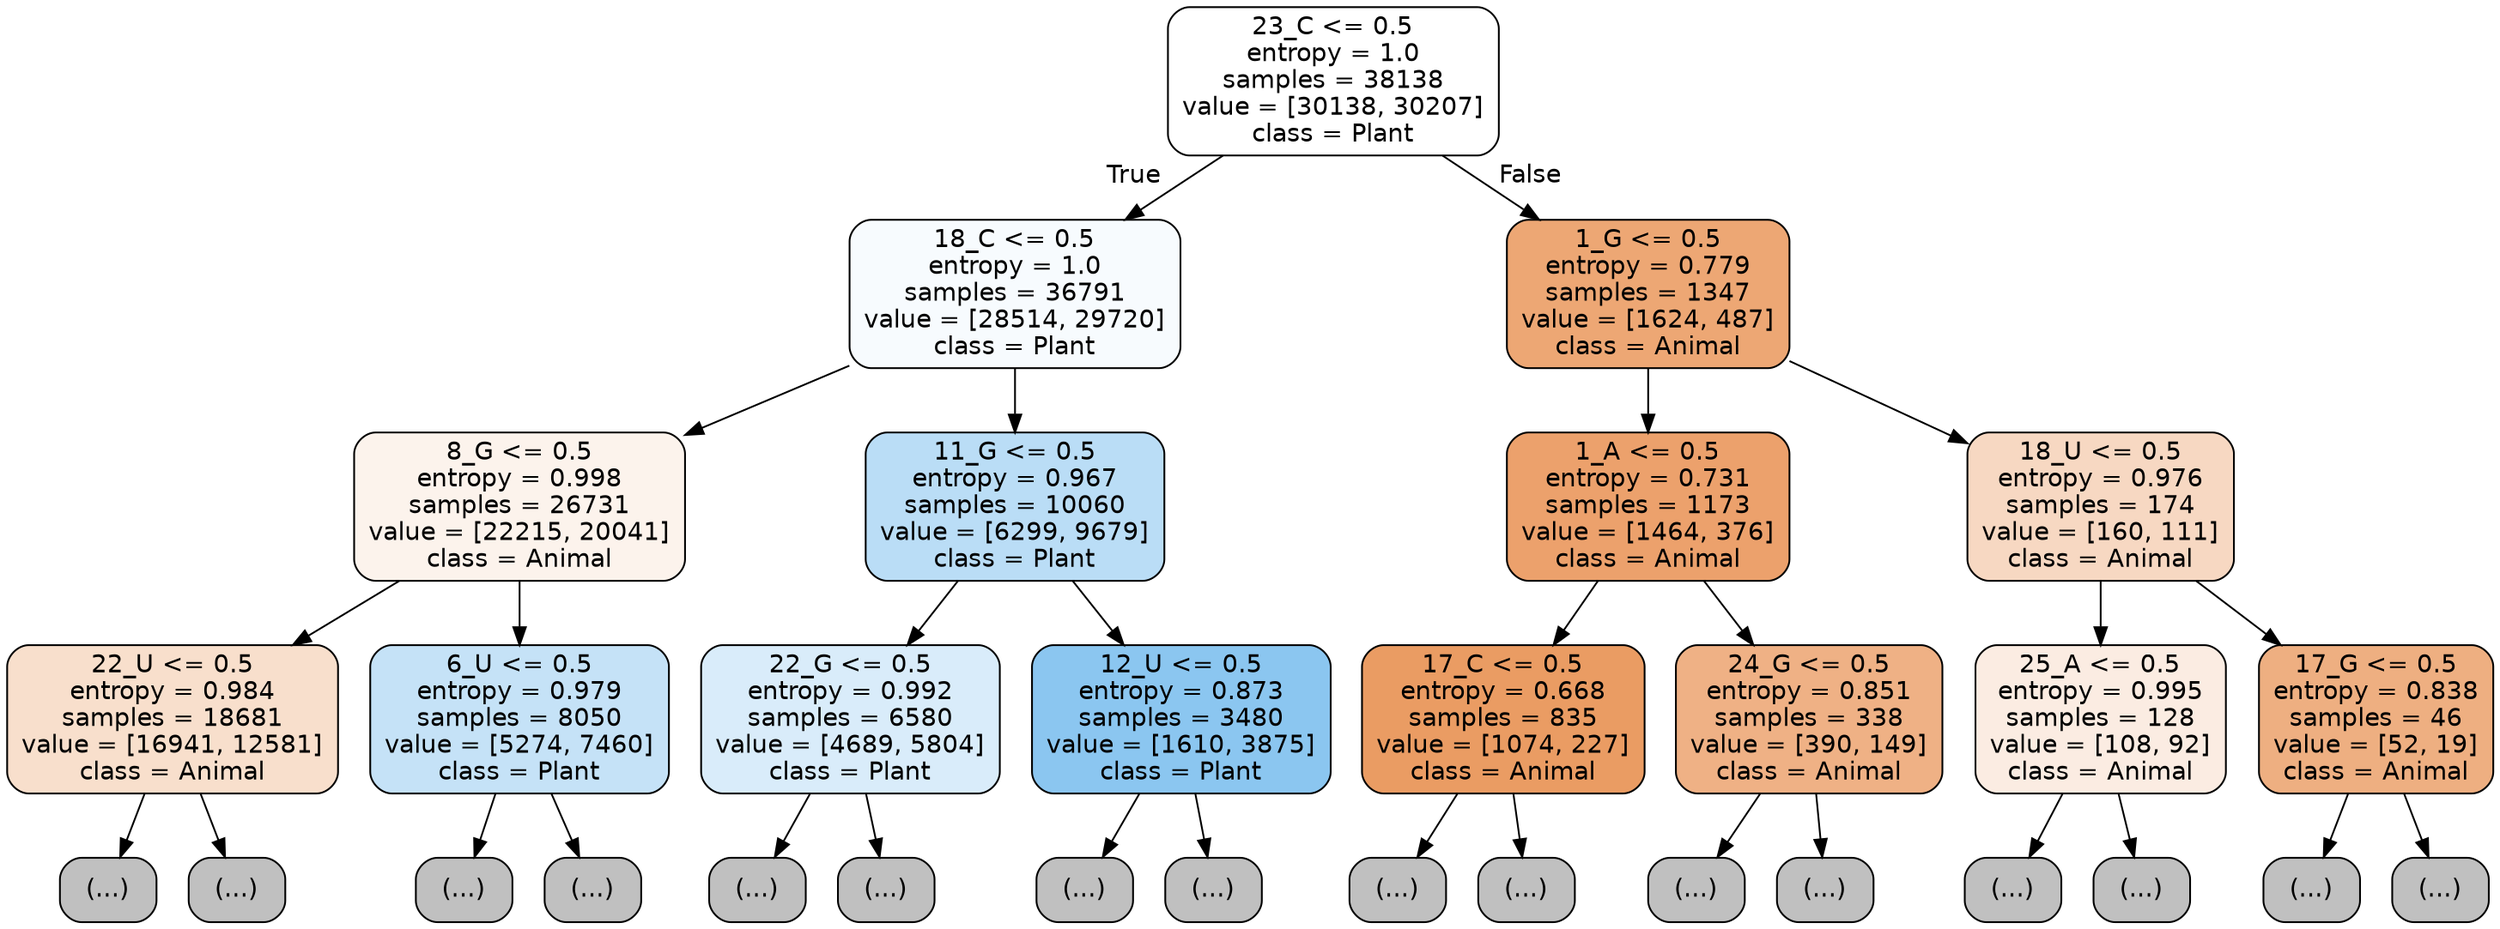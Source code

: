 digraph Tree {
node [shape=box, style="filled, rounded", color="black", fontname="helvetica"] ;
edge [fontname="helvetica"] ;
0 [label="23_C <= 0.5\nentropy = 1.0\nsamples = 38138\nvalue = [30138, 30207]\nclass = Plant", fillcolor="#ffffff"] ;
1 [label="18_C <= 0.5\nentropy = 1.0\nsamples = 36791\nvalue = [28514, 29720]\nclass = Plant", fillcolor="#f7fbfe"] ;
0 -> 1 [labeldistance=2.5, labelangle=45, headlabel="True"] ;
2 [label="8_G <= 0.5\nentropy = 0.998\nsamples = 26731\nvalue = [22215, 20041]\nclass = Animal", fillcolor="#fcf3ec"] ;
1 -> 2 ;
3 [label="22_U <= 0.5\nentropy = 0.984\nsamples = 18681\nvalue = [16941, 12581]\nclass = Animal", fillcolor="#f8dfcc"] ;
2 -> 3 ;
4 [label="(...)", fillcolor="#C0C0C0"] ;
3 -> 4 ;
7947 [label="(...)", fillcolor="#C0C0C0"] ;
3 -> 7947 ;
8952 [label="6_U <= 0.5\nentropy = 0.979\nsamples = 8050\nvalue = [5274, 7460]\nclass = Plant", fillcolor="#c5e2f7"] ;
2 -> 8952 ;
8953 [label="(...)", fillcolor="#C0C0C0"] ;
8952 -> 8953 ;
11410 [label="(...)", fillcolor="#C0C0C0"] ;
8952 -> 11410 ;
12299 [label="11_G <= 0.5\nentropy = 0.967\nsamples = 10060\nvalue = [6299, 9679]\nclass = Plant", fillcolor="#baddf6"] ;
1 -> 12299 ;
12300 [label="22_G <= 0.5\nentropy = 0.992\nsamples = 6580\nvalue = [4689, 5804]\nclass = Plant", fillcolor="#d9ecfa"] ;
12299 -> 12300 ;
12301 [label="(...)", fillcolor="#C0C0C0"] ;
12300 -> 12301 ;
14720 [label="(...)", fillcolor="#C0C0C0"] ;
12300 -> 14720 ;
15015 [label="12_U <= 0.5\nentropy = 0.873\nsamples = 3480\nvalue = [1610, 3875]\nclass = Plant", fillcolor="#8bc6f0"] ;
12299 -> 15015 ;
15016 [label="(...)", fillcolor="#C0C0C0"] ;
15015 -> 15016 ;
15775 [label="(...)", fillcolor="#C0C0C0"] ;
15015 -> 15775 ;
16042 [label="1_G <= 0.5\nentropy = 0.779\nsamples = 1347\nvalue = [1624, 487]\nclass = Animal", fillcolor="#eda774"] ;
0 -> 16042 [labeldistance=2.5, labelangle=-45, headlabel="False"] ;
16043 [label="1_A <= 0.5\nentropy = 0.731\nsamples = 1173\nvalue = [1464, 376]\nclass = Animal", fillcolor="#eca16c"] ;
16042 -> 16043 ;
16044 [label="17_C <= 0.5\nentropy = 0.668\nsamples = 835\nvalue = [1074, 227]\nclass = Animal", fillcolor="#ea9c63"] ;
16043 -> 16044 ;
16045 [label="(...)", fillcolor="#C0C0C0"] ;
16044 -> 16045 ;
16300 [label="(...)", fillcolor="#C0C0C0"] ;
16044 -> 16300 ;
16389 [label="24_G <= 0.5\nentropy = 0.851\nsamples = 338\nvalue = [390, 149]\nclass = Animal", fillcolor="#efb185"] ;
16043 -> 16389 ;
16390 [label="(...)", fillcolor="#C0C0C0"] ;
16389 -> 16390 ;
16557 [label="(...)", fillcolor="#C0C0C0"] ;
16389 -> 16557 ;
16576 [label="18_U <= 0.5\nentropy = 0.976\nsamples = 174\nvalue = [160, 111]\nclass = Animal", fillcolor="#f7d8c2"] ;
16042 -> 16576 ;
16577 [label="25_A <= 0.5\nentropy = 0.995\nsamples = 128\nvalue = [108, 92]\nclass = Animal", fillcolor="#fbece2"] ;
16576 -> 16577 ;
16578 [label="(...)", fillcolor="#C0C0C0"] ;
16577 -> 16578 ;
16663 [label="(...)", fillcolor="#C0C0C0"] ;
16577 -> 16663 ;
16664 [label="17_G <= 0.5\nentropy = 0.838\nsamples = 46\nvalue = [52, 19]\nclass = Animal", fillcolor="#eeaf81"] ;
16576 -> 16664 ;
16665 [label="(...)", fillcolor="#C0C0C0"] ;
16664 -> 16665 ;
16690 [label="(...)", fillcolor="#C0C0C0"] ;
16664 -> 16690 ;
}